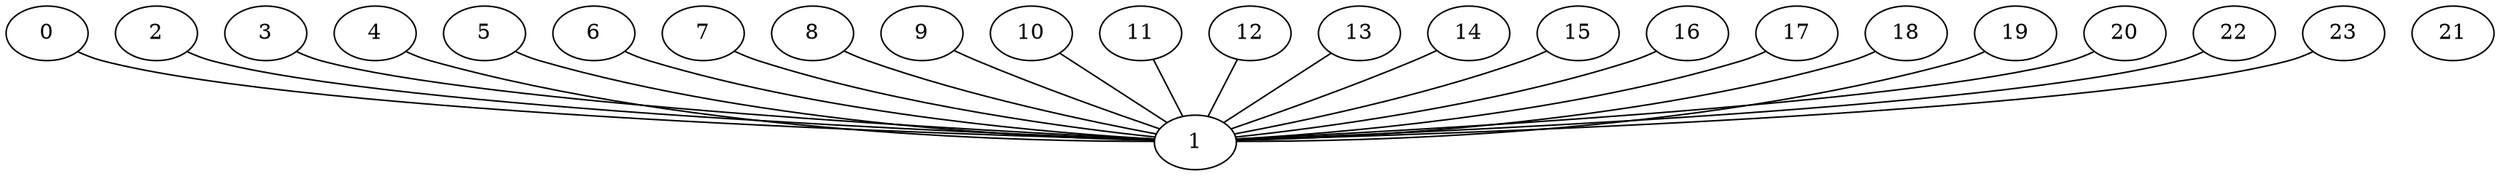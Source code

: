 graph G {
0;
1;
2;
3;
4;
5;
6;
7;
8;
9;
10;
11;
12;
13;
14;
15;
16;
17;
18;
19;
20;
21;
22;
23;
0--1 ;
2--1 ;
3--1 ;
5--1 ;
4--1 ;
6--1 ;
8--1 ;
7--1 ;
10--1 ;
9--1 ;
15--1 ;
14--1 ;
13--1 ;
12--1 ;
11--1 ;
18--1 ;
17--1 ;
16--1 ;
20--1 ;
19--1 ;
23--1 ;
22--1 ;
}
